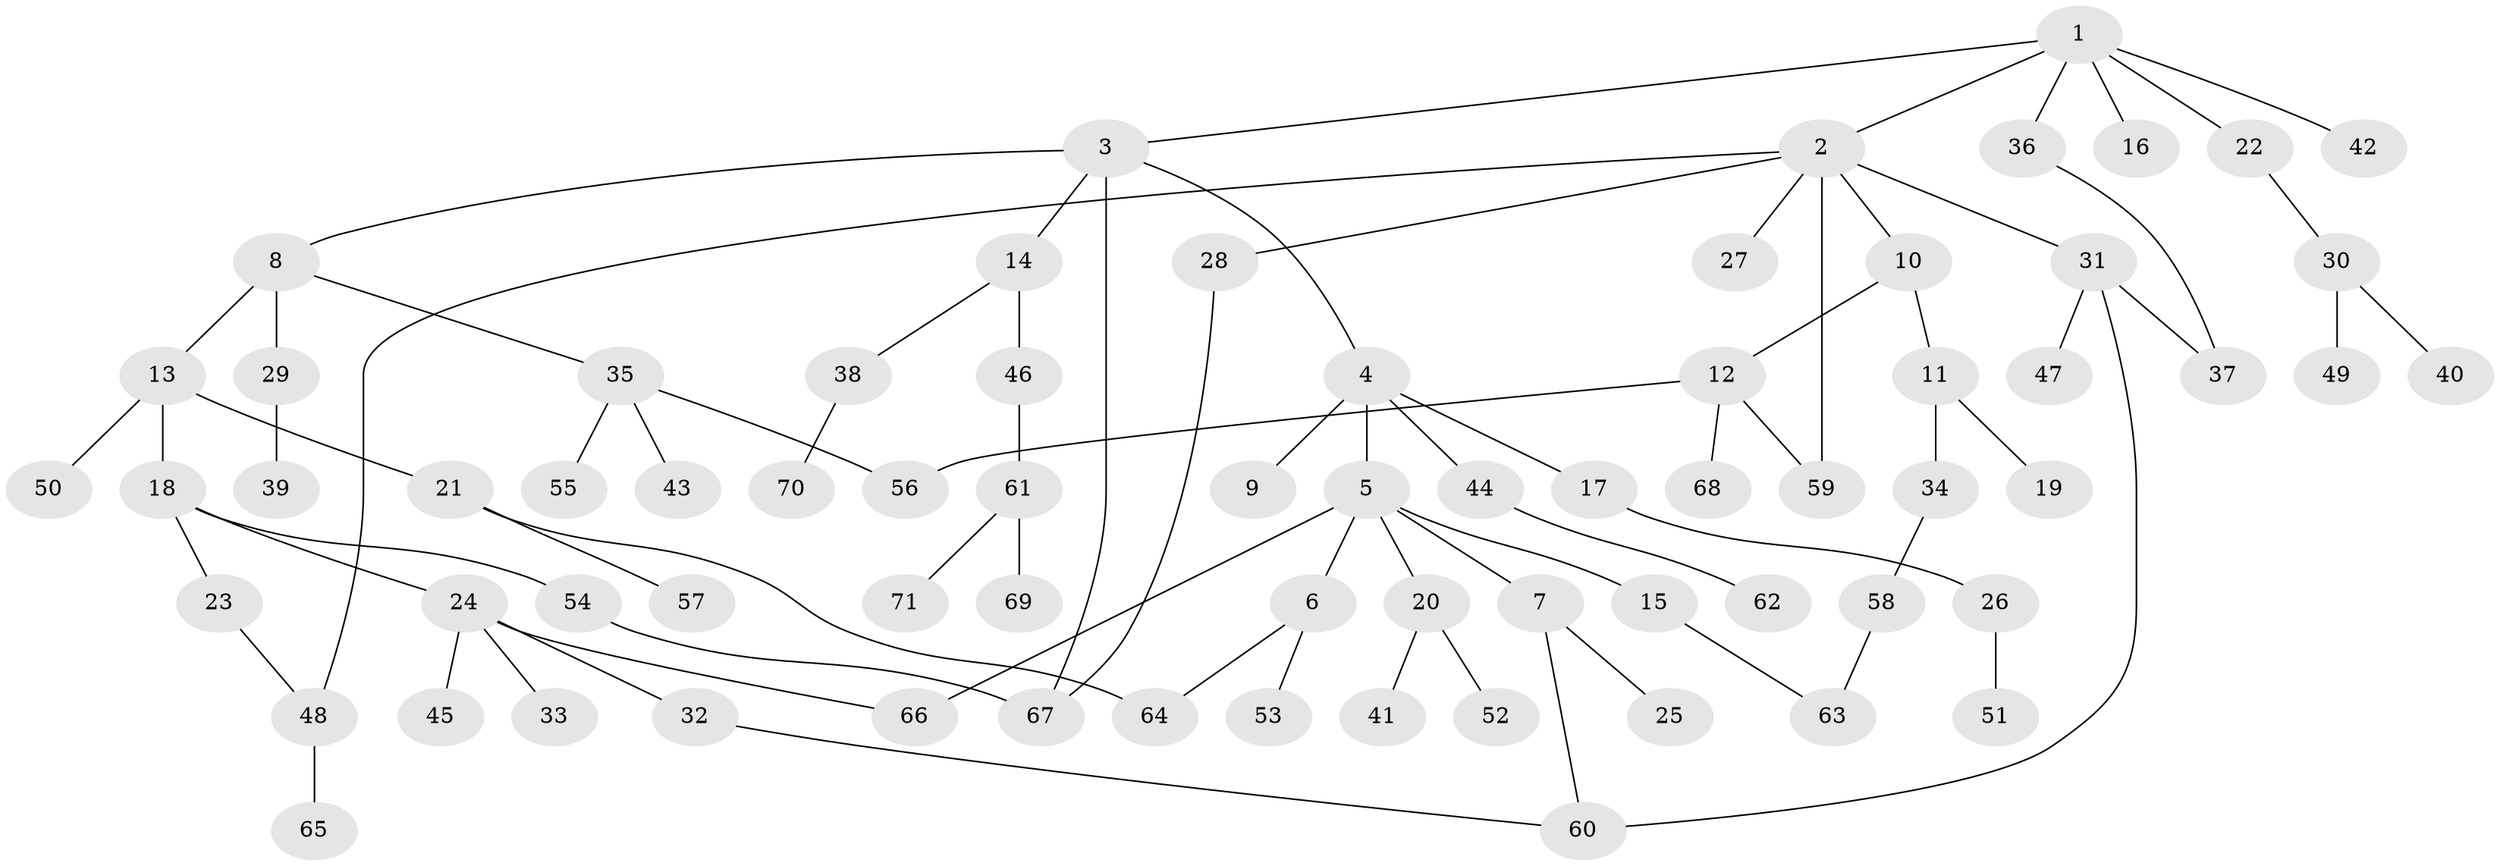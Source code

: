 // coarse degree distribution, {5: 0.08163265306122448, 6: 0.061224489795918366, 7: 0.02040816326530612, 4: 0.061224489795918366, 1: 0.3877551020408163, 2: 0.30612244897959184, 3: 0.08163265306122448}
// Generated by graph-tools (version 1.1) at 2025/51/02/27/25 19:51:41]
// undirected, 71 vertices, 81 edges
graph export_dot {
graph [start="1"]
  node [color=gray90,style=filled];
  1;
  2;
  3;
  4;
  5;
  6;
  7;
  8;
  9;
  10;
  11;
  12;
  13;
  14;
  15;
  16;
  17;
  18;
  19;
  20;
  21;
  22;
  23;
  24;
  25;
  26;
  27;
  28;
  29;
  30;
  31;
  32;
  33;
  34;
  35;
  36;
  37;
  38;
  39;
  40;
  41;
  42;
  43;
  44;
  45;
  46;
  47;
  48;
  49;
  50;
  51;
  52;
  53;
  54;
  55;
  56;
  57;
  58;
  59;
  60;
  61;
  62;
  63;
  64;
  65;
  66;
  67;
  68;
  69;
  70;
  71;
  1 -- 2;
  1 -- 3;
  1 -- 16;
  1 -- 22;
  1 -- 36;
  1 -- 42;
  2 -- 10;
  2 -- 27;
  2 -- 28;
  2 -- 31;
  2 -- 48;
  2 -- 59;
  3 -- 4;
  3 -- 8;
  3 -- 14;
  3 -- 67;
  4 -- 5;
  4 -- 9;
  4 -- 17;
  4 -- 44;
  5 -- 6;
  5 -- 7;
  5 -- 15;
  5 -- 20;
  5 -- 66;
  6 -- 53;
  6 -- 64;
  7 -- 25;
  7 -- 60;
  8 -- 13;
  8 -- 29;
  8 -- 35;
  10 -- 11;
  10 -- 12;
  11 -- 19;
  11 -- 34;
  12 -- 56;
  12 -- 68;
  12 -- 59;
  13 -- 18;
  13 -- 21;
  13 -- 50;
  14 -- 38;
  14 -- 46;
  15 -- 63;
  17 -- 26;
  18 -- 23;
  18 -- 24;
  18 -- 54;
  20 -- 41;
  20 -- 52;
  21 -- 57;
  21 -- 64;
  22 -- 30;
  23 -- 48;
  24 -- 32;
  24 -- 33;
  24 -- 45;
  24 -- 66;
  26 -- 51;
  28 -- 67;
  29 -- 39;
  30 -- 40;
  30 -- 49;
  31 -- 47;
  31 -- 60;
  31 -- 37;
  32 -- 60;
  34 -- 58;
  35 -- 43;
  35 -- 55;
  35 -- 56;
  36 -- 37;
  38 -- 70;
  44 -- 62;
  46 -- 61;
  48 -- 65;
  54 -- 67;
  58 -- 63;
  61 -- 69;
  61 -- 71;
}
